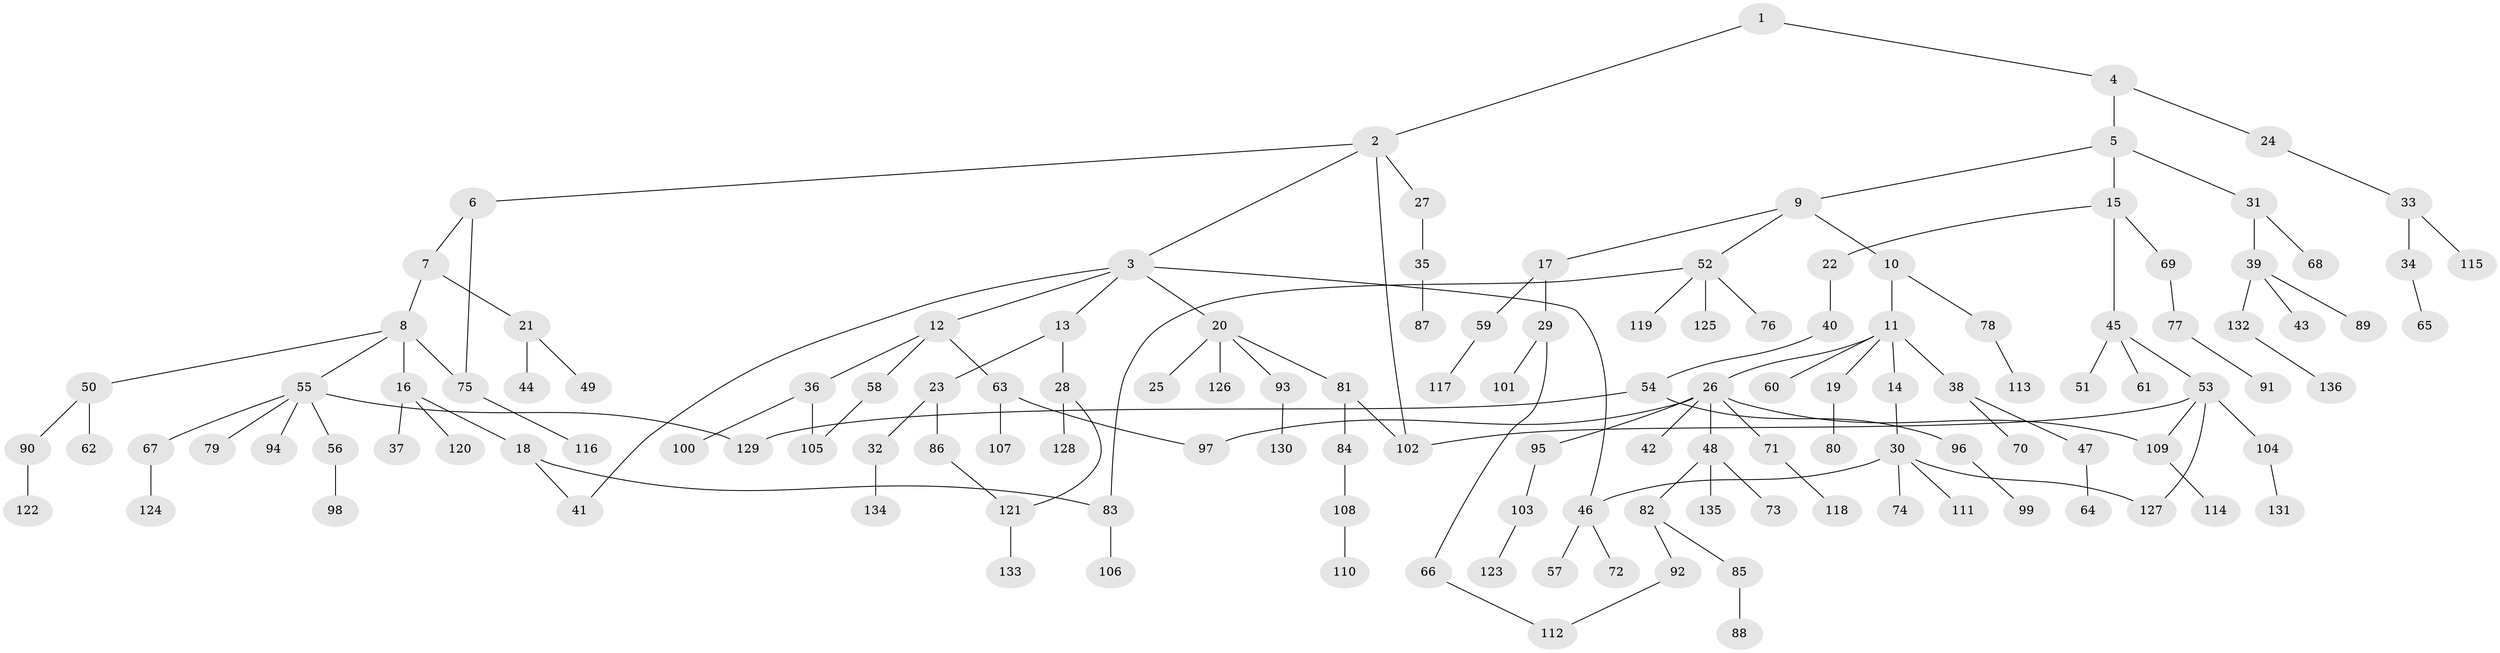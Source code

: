 // coarse degree distribution, {2: 0.17777777777777778, 5: 0.044444444444444446, 8: 0.011111111111111112, 3: 0.12222222222222222, 4: 0.1, 6: 0.044444444444444446, 7: 0.011111111111111112, 1: 0.4888888888888889}
// Generated by graph-tools (version 1.1) at 2025/23/03/03/25 07:23:34]
// undirected, 136 vertices, 148 edges
graph export_dot {
graph [start="1"]
  node [color=gray90,style=filled];
  1;
  2;
  3;
  4;
  5;
  6;
  7;
  8;
  9;
  10;
  11;
  12;
  13;
  14;
  15;
  16;
  17;
  18;
  19;
  20;
  21;
  22;
  23;
  24;
  25;
  26;
  27;
  28;
  29;
  30;
  31;
  32;
  33;
  34;
  35;
  36;
  37;
  38;
  39;
  40;
  41;
  42;
  43;
  44;
  45;
  46;
  47;
  48;
  49;
  50;
  51;
  52;
  53;
  54;
  55;
  56;
  57;
  58;
  59;
  60;
  61;
  62;
  63;
  64;
  65;
  66;
  67;
  68;
  69;
  70;
  71;
  72;
  73;
  74;
  75;
  76;
  77;
  78;
  79;
  80;
  81;
  82;
  83;
  84;
  85;
  86;
  87;
  88;
  89;
  90;
  91;
  92;
  93;
  94;
  95;
  96;
  97;
  98;
  99;
  100;
  101;
  102;
  103;
  104;
  105;
  106;
  107;
  108;
  109;
  110;
  111;
  112;
  113;
  114;
  115;
  116;
  117;
  118;
  119;
  120;
  121;
  122;
  123;
  124;
  125;
  126;
  127;
  128;
  129;
  130;
  131;
  132;
  133;
  134;
  135;
  136;
  1 -- 2;
  1 -- 4;
  2 -- 3;
  2 -- 6;
  2 -- 27;
  2 -- 102;
  3 -- 12;
  3 -- 13;
  3 -- 20;
  3 -- 46;
  3 -- 41;
  4 -- 5;
  4 -- 24;
  5 -- 9;
  5 -- 15;
  5 -- 31;
  6 -- 7;
  6 -- 75;
  7 -- 8;
  7 -- 21;
  8 -- 16;
  8 -- 50;
  8 -- 55;
  8 -- 75;
  9 -- 10;
  9 -- 17;
  9 -- 52;
  10 -- 11;
  10 -- 78;
  11 -- 14;
  11 -- 19;
  11 -- 26;
  11 -- 38;
  11 -- 60;
  12 -- 36;
  12 -- 58;
  12 -- 63;
  13 -- 23;
  13 -- 28;
  14 -- 30;
  15 -- 22;
  15 -- 45;
  15 -- 69;
  16 -- 18;
  16 -- 37;
  16 -- 120;
  17 -- 29;
  17 -- 59;
  18 -- 41;
  18 -- 83;
  19 -- 80;
  20 -- 25;
  20 -- 81;
  20 -- 93;
  20 -- 126;
  21 -- 44;
  21 -- 49;
  22 -- 40;
  23 -- 32;
  23 -- 86;
  24 -- 33;
  26 -- 42;
  26 -- 48;
  26 -- 71;
  26 -- 95;
  26 -- 109;
  26 -- 97;
  27 -- 35;
  28 -- 121;
  28 -- 128;
  29 -- 66;
  29 -- 101;
  30 -- 46;
  30 -- 74;
  30 -- 111;
  30 -- 127;
  31 -- 39;
  31 -- 68;
  32 -- 134;
  33 -- 34;
  33 -- 115;
  34 -- 65;
  35 -- 87;
  36 -- 100;
  36 -- 105;
  38 -- 47;
  38 -- 70;
  39 -- 43;
  39 -- 89;
  39 -- 132;
  40 -- 54;
  45 -- 51;
  45 -- 53;
  45 -- 61;
  46 -- 57;
  46 -- 72;
  47 -- 64;
  48 -- 73;
  48 -- 82;
  48 -- 135;
  50 -- 62;
  50 -- 90;
  52 -- 76;
  52 -- 83;
  52 -- 119;
  52 -- 125;
  53 -- 102;
  53 -- 104;
  53 -- 109;
  53 -- 127;
  54 -- 96;
  54 -- 129;
  55 -- 56;
  55 -- 67;
  55 -- 79;
  55 -- 94;
  55 -- 129;
  56 -- 98;
  58 -- 105;
  59 -- 117;
  63 -- 97;
  63 -- 107;
  66 -- 112;
  67 -- 124;
  69 -- 77;
  71 -- 118;
  75 -- 116;
  77 -- 91;
  78 -- 113;
  81 -- 84;
  81 -- 102;
  82 -- 85;
  82 -- 92;
  83 -- 106;
  84 -- 108;
  85 -- 88;
  86 -- 121;
  90 -- 122;
  92 -- 112;
  93 -- 130;
  95 -- 103;
  96 -- 99;
  103 -- 123;
  104 -- 131;
  108 -- 110;
  109 -- 114;
  121 -- 133;
  132 -- 136;
}
